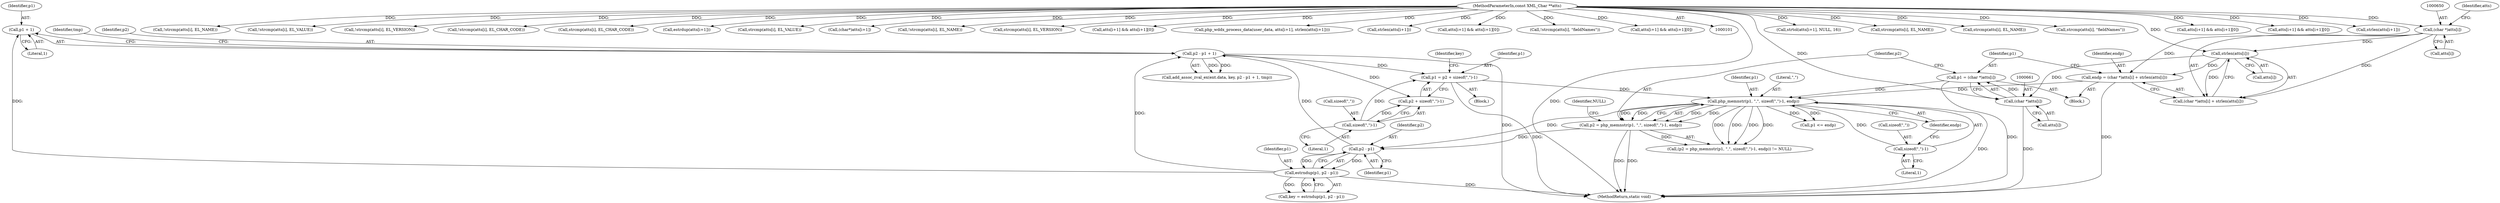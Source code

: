digraph "0_php-src_c4cca4c20e75359c9a13a1f9a36cb7b4e9601d29?w=1@pointer" {
"1000697" [label="(Call,p1 + 1)"];
"1000681" [label="(Call,estrndup(p1, p2 - p1))"];
"1000683" [label="(Call,p2 - p1)"];
"1000667" [label="(Call,p2 = php_memnstr(p1, \",\", sizeof(\",\")-1, endp))"];
"1000669" [label="(Call,php_memnstr(p1, \",\", sizeof(\",\")-1, endp))"];
"1000701" [label="(Call,p1 = p2 + sizeof(\",\")-1)"];
"1000695" [label="(Call,p2 - p1 + 1)"];
"1000705" [label="(Call,sizeof(\",\")-1)"];
"1000658" [label="(Call,p1 = (char *)atts[i])"];
"1000660" [label="(Call,(char *)atts[i])"];
"1000654" [label="(Call,strlen(atts[i]))"];
"1000649" [label="(Call,(char *)atts[i])"];
"1000104" [label="(MethodParameterIn,const XML_Char **atts)"];
"1000672" [label="(Call,sizeof(\",\")-1)"];
"1000646" [label="(Call,endp = (char *)atts[i] + strlen(atts[i]))"];
"1000659" [label="(Identifier,p1)"];
"1000284" [label="(Call,strtol(atts[i+1], NULL, 16))"];
"1000779" [label="(Call,strcmp(atts[i], EL_NAME))"];
"1000708" [label="(Literal,1)"];
"1000676" [label="(Identifier,endp)"];
"1000545" [label="(Call,strcmp(atts[i], EL_NAME))"];
"1000620" [label="(Call,strcmp(atts[i], \"fieldNames\"))"];
"1000625" [label="(Call,atts[i+1] && atts[i+1][0])"];
"1000702" [label="(Identifier,p1)"];
"1000654" [label="(Call,strlen(atts[i]))"];
"1000651" [label="(Call,atts[i])"];
"1000700" [label="(Identifier,tmp)"];
"1000784" [label="(Call,atts[i+1] && atts[i+1][0])"];
"1000666" [label="(Call,(p2 = php_memnstr(p1, \",\", sizeof(\",\")-1, endp)) != NULL)"];
"1000675" [label="(Literal,1)"];
"1000893" [label="(MethodReturn,static void)"];
"1000703" [label="(Call,p2 + sizeof(\",\")-1)"];
"1000416" [label="(Call,strlen(atts[i+1]))"];
"1000677" [label="(Identifier,NULL)"];
"1000655" [label="(Call,atts[i])"];
"1000696" [label="(Identifier,p2)"];
"1000656" [label="(Identifier,atts)"];
"1000685" [label="(Identifier,p1)"];
"1000778" [label="(Call,!strcmp(atts[i], EL_NAME))"];
"1000701" [label="(Call,p1 = p2 + sizeof(\",\")-1)"];
"1000361" [label="(Call,!strcmp(atts[i], EL_VALUE))"];
"1000710" [label="(Identifier,key)"];
"1000660" [label="(Call,(char *)atts[i])"];
"1000681" [label="(Call,estrndup(p1, p2 - p1))"];
"1000668" [label="(Identifier,p2)"];
"1000706" [label="(Call,sizeof(\",\"))"];
"1000682" [label="(Identifier,p1)"];
"1000712" [label="(Call,p1 <= endp)"];
"1000133" [label="(Call,!strcmp(atts[i], EL_VERSION))"];
"1000256" [label="(Call,!strcmp(atts[i], EL_CHAR_CODE))"];
"1000671" [label="(Literal,\",\")"];
"1000646" [label="(Call,endp = (char *)atts[i] + strlen(atts[i]))"];
"1000257" [label="(Call,strcmp(atts[i], EL_CHAR_CODE))"];
"1000576" [label="(Call,estrdup(atts[i+1]))"];
"1000673" [label="(Call,sizeof(\",\"))"];
"1000648" [label="(Call,(char *)atts[i] + strlen(atts[i]))"];
"1000699" [label="(Literal,1)"];
"1000362" [label="(Call,strcmp(atts[i], EL_VALUE))"];
"1000822" [label="(Call,(char*)atts[i+1])"];
"1000670" [label="(Identifier,p1)"];
"1000544" [label="(Call,!strcmp(atts[i], EL_NAME))"];
"1000662" [label="(Call,atts[i])"];
"1000134" [label="(Call,strcmp(atts[i], EL_VERSION))"];
"1000367" [label="(Call,atts[i+1] && atts[i+1][0])"];
"1000684" [label="(Identifier,p2)"];
"1000409" [label="(Call,php_wddx_process_data(user_data, atts[i+1], strlen(atts[i+1])))"];
"1000669" [label="(Call,php_memnstr(p1, \",\", sizeof(\",\")-1, endp))"];
"1000830" [label="(Call,strlen(atts[i+1]))"];
"1000705" [label="(Call,sizeof(\",\")-1)"];
"1000672" [label="(Call,sizeof(\",\")-1)"];
"1000698" [label="(Identifier,p1)"];
"1000638" [label="(Block,)"];
"1000262" [label="(Call,atts[i+1] && atts[i+1][0])"];
"1000104" [label="(MethodParameterIn,const XML_Char **atts)"];
"1000619" [label="(Call,!strcmp(atts[i], \"fieldNames\"))"];
"1000679" [label="(Call,key = estrndup(p1, p2 - p1))"];
"1000695" [label="(Call,p2 - p1 + 1)"];
"1000697" [label="(Call,p1 + 1)"];
"1000667" [label="(Call,p2 = php_memnstr(p1, \",\", sizeof(\",\")-1, endp))"];
"1000550" [label="(Call,atts[i+1] && atts[i+1][0])"];
"1000678" [label="(Block,)"];
"1000658" [label="(Call,p1 = (char *)atts[i])"];
"1000649" [label="(Call,(char *)atts[i])"];
"1000647" [label="(Identifier,endp)"];
"1000683" [label="(Call,p2 - p1)"];
"1000690" [label="(Call,add_assoc_zval_ex(ent.data, key, p2 - p1 + 1, tmp))"];
"1000697" -> "1000695"  [label="AST: "];
"1000697" -> "1000699"  [label="CFG: "];
"1000698" -> "1000697"  [label="AST: "];
"1000699" -> "1000697"  [label="AST: "];
"1000695" -> "1000697"  [label="CFG: "];
"1000681" -> "1000697"  [label="DDG: "];
"1000681" -> "1000679"  [label="AST: "];
"1000681" -> "1000683"  [label="CFG: "];
"1000682" -> "1000681"  [label="AST: "];
"1000683" -> "1000681"  [label="AST: "];
"1000679" -> "1000681"  [label="CFG: "];
"1000681" -> "1000893"  [label="DDG: "];
"1000681" -> "1000679"  [label="DDG: "];
"1000681" -> "1000679"  [label="DDG: "];
"1000683" -> "1000681"  [label="DDG: "];
"1000683" -> "1000681"  [label="DDG: "];
"1000681" -> "1000695"  [label="DDG: "];
"1000683" -> "1000685"  [label="CFG: "];
"1000684" -> "1000683"  [label="AST: "];
"1000685" -> "1000683"  [label="AST: "];
"1000667" -> "1000683"  [label="DDG: "];
"1000669" -> "1000683"  [label="DDG: "];
"1000683" -> "1000695"  [label="DDG: "];
"1000667" -> "1000666"  [label="AST: "];
"1000667" -> "1000669"  [label="CFG: "];
"1000668" -> "1000667"  [label="AST: "];
"1000669" -> "1000667"  [label="AST: "];
"1000677" -> "1000667"  [label="CFG: "];
"1000667" -> "1000893"  [label="DDG: "];
"1000667" -> "1000893"  [label="DDG: "];
"1000667" -> "1000666"  [label="DDG: "];
"1000669" -> "1000667"  [label="DDG: "];
"1000669" -> "1000667"  [label="DDG: "];
"1000669" -> "1000667"  [label="DDG: "];
"1000669" -> "1000667"  [label="DDG: "];
"1000669" -> "1000676"  [label="CFG: "];
"1000670" -> "1000669"  [label="AST: "];
"1000671" -> "1000669"  [label="AST: "];
"1000672" -> "1000669"  [label="AST: "];
"1000676" -> "1000669"  [label="AST: "];
"1000669" -> "1000893"  [label="DDG: "];
"1000669" -> "1000666"  [label="DDG: "];
"1000669" -> "1000666"  [label="DDG: "];
"1000669" -> "1000666"  [label="DDG: "];
"1000669" -> "1000666"  [label="DDG: "];
"1000701" -> "1000669"  [label="DDG: "];
"1000658" -> "1000669"  [label="DDG: "];
"1000672" -> "1000669"  [label="DDG: "];
"1000646" -> "1000669"  [label="DDG: "];
"1000669" -> "1000712"  [label="DDG: "];
"1000669" -> "1000712"  [label="DDG: "];
"1000701" -> "1000678"  [label="AST: "];
"1000701" -> "1000703"  [label="CFG: "];
"1000702" -> "1000701"  [label="AST: "];
"1000703" -> "1000701"  [label="AST: "];
"1000710" -> "1000701"  [label="CFG: "];
"1000701" -> "1000893"  [label="DDG: "];
"1000695" -> "1000701"  [label="DDG: "];
"1000705" -> "1000701"  [label="DDG: "];
"1000695" -> "1000690"  [label="AST: "];
"1000696" -> "1000695"  [label="AST: "];
"1000700" -> "1000695"  [label="CFG: "];
"1000695" -> "1000893"  [label="DDG: "];
"1000695" -> "1000690"  [label="DDG: "];
"1000695" -> "1000690"  [label="DDG: "];
"1000695" -> "1000703"  [label="DDG: "];
"1000705" -> "1000703"  [label="AST: "];
"1000705" -> "1000708"  [label="CFG: "];
"1000706" -> "1000705"  [label="AST: "];
"1000708" -> "1000705"  [label="AST: "];
"1000703" -> "1000705"  [label="CFG: "];
"1000705" -> "1000703"  [label="DDG: "];
"1000658" -> "1000638"  [label="AST: "];
"1000658" -> "1000660"  [label="CFG: "];
"1000659" -> "1000658"  [label="AST: "];
"1000660" -> "1000658"  [label="AST: "];
"1000668" -> "1000658"  [label="CFG: "];
"1000658" -> "1000893"  [label="DDG: "];
"1000660" -> "1000658"  [label="DDG: "];
"1000660" -> "1000662"  [label="CFG: "];
"1000661" -> "1000660"  [label="AST: "];
"1000662" -> "1000660"  [label="AST: "];
"1000660" -> "1000893"  [label="DDG: "];
"1000654" -> "1000660"  [label="DDG: "];
"1000104" -> "1000660"  [label="DDG: "];
"1000654" -> "1000648"  [label="AST: "];
"1000654" -> "1000655"  [label="CFG: "];
"1000655" -> "1000654"  [label="AST: "];
"1000648" -> "1000654"  [label="CFG: "];
"1000654" -> "1000646"  [label="DDG: "];
"1000654" -> "1000648"  [label="DDG: "];
"1000649" -> "1000654"  [label="DDG: "];
"1000104" -> "1000654"  [label="DDG: "];
"1000649" -> "1000648"  [label="AST: "];
"1000649" -> "1000651"  [label="CFG: "];
"1000650" -> "1000649"  [label="AST: "];
"1000651" -> "1000649"  [label="AST: "];
"1000656" -> "1000649"  [label="CFG: "];
"1000649" -> "1000646"  [label="DDG: "];
"1000649" -> "1000648"  [label="DDG: "];
"1000104" -> "1000649"  [label="DDG: "];
"1000104" -> "1000101"  [label="AST: "];
"1000104" -> "1000893"  [label="DDG: "];
"1000104" -> "1000133"  [label="DDG: "];
"1000104" -> "1000134"  [label="DDG: "];
"1000104" -> "1000256"  [label="DDG: "];
"1000104" -> "1000257"  [label="DDG: "];
"1000104" -> "1000262"  [label="DDG: "];
"1000104" -> "1000284"  [label="DDG: "];
"1000104" -> "1000361"  [label="DDG: "];
"1000104" -> "1000362"  [label="DDG: "];
"1000104" -> "1000367"  [label="DDG: "];
"1000104" -> "1000409"  [label="DDG: "];
"1000104" -> "1000416"  [label="DDG: "];
"1000104" -> "1000544"  [label="DDG: "];
"1000104" -> "1000545"  [label="DDG: "];
"1000104" -> "1000550"  [label="DDG: "];
"1000104" -> "1000576"  [label="DDG: "];
"1000104" -> "1000619"  [label="DDG: "];
"1000104" -> "1000620"  [label="DDG: "];
"1000104" -> "1000625"  [label="DDG: "];
"1000104" -> "1000778"  [label="DDG: "];
"1000104" -> "1000779"  [label="DDG: "];
"1000104" -> "1000784"  [label="DDG: "];
"1000104" -> "1000822"  [label="DDG: "];
"1000104" -> "1000830"  [label="DDG: "];
"1000672" -> "1000675"  [label="CFG: "];
"1000673" -> "1000672"  [label="AST: "];
"1000675" -> "1000672"  [label="AST: "];
"1000676" -> "1000672"  [label="CFG: "];
"1000646" -> "1000638"  [label="AST: "];
"1000646" -> "1000648"  [label="CFG: "];
"1000647" -> "1000646"  [label="AST: "];
"1000648" -> "1000646"  [label="AST: "];
"1000659" -> "1000646"  [label="CFG: "];
"1000646" -> "1000893"  [label="DDG: "];
}
